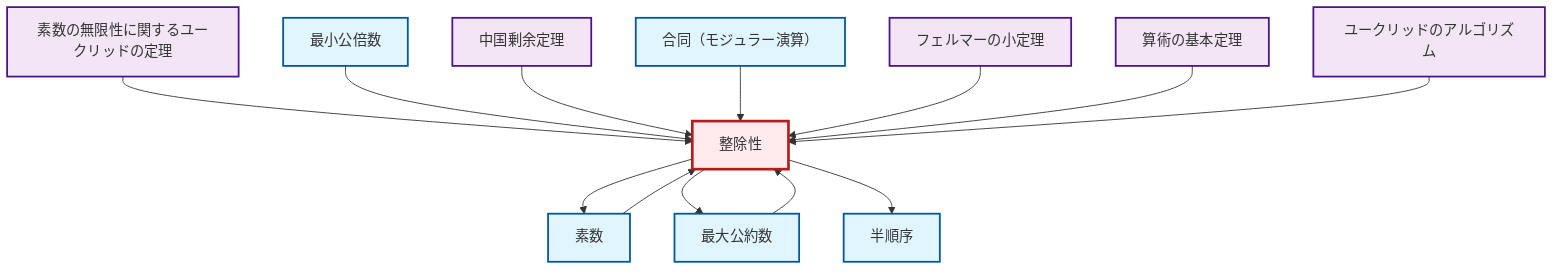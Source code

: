 graph TD
    classDef definition fill:#e1f5fe,stroke:#01579b,stroke-width:2px
    classDef theorem fill:#f3e5f5,stroke:#4a148c,stroke-width:2px
    classDef axiom fill:#fff3e0,stroke:#e65100,stroke-width:2px
    classDef example fill:#e8f5e9,stroke:#1b5e20,stroke-width:2px
    classDef current fill:#ffebee,stroke:#b71c1c,stroke-width:3px
    thm-euclidean-algorithm["ユークリッドのアルゴリズム"]:::theorem
    def-prime["素数"]:::definition
    def-congruence["合同（モジュラー演算）"]:::definition
    def-partial-order["半順序"]:::definition
    thm-euclid-infinitude-primes["素数の無限性に関するユークリッドの定理"]:::theorem
    def-gcd["最大公約数"]:::definition
    def-divisibility["整除性"]:::definition
    thm-fermat-little["フェルマーの小定理"]:::theorem
    thm-fundamental-arithmetic["算術の基本定理"]:::theorem
    def-lcm["最小公倍数"]:::definition
    thm-chinese-remainder["中国剰余定理"]:::theorem
    def-prime --> def-divisibility
    def-divisibility --> def-prime
    def-divisibility --> def-gcd
    def-gcd --> def-divisibility
    def-divisibility --> def-partial-order
    thm-euclid-infinitude-primes --> def-divisibility
    def-lcm --> def-divisibility
    thm-chinese-remainder --> def-divisibility
    def-congruence --> def-divisibility
    thm-fermat-little --> def-divisibility
    thm-fundamental-arithmetic --> def-divisibility
    thm-euclidean-algorithm --> def-divisibility
    class def-divisibility current